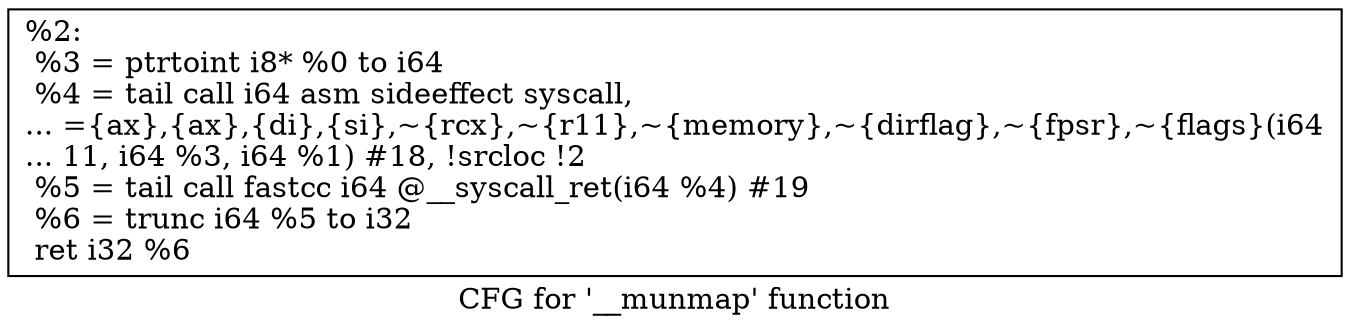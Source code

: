 digraph "CFG for '__munmap' function" {
	label="CFG for '__munmap' function";

	Node0x203ec30 [shape=record,label="{%2:\l  %3 = ptrtoint i8* %0 to i64\l  %4 = tail call i64 asm sideeffect syscall,\l... =\{ax\},\{ax\},\{di\},\{si\},~\{rcx\},~\{r11\},~\{memory\},~\{dirflag\},~\{fpsr\},~\{flags\}(i64\l... 11, i64 %3, i64 %1) #18, !srcloc !2\l  %5 = tail call fastcc i64 @__syscall_ret(i64 %4) #19\l  %6 = trunc i64 %5 to i32\l  ret i32 %6\l}"];
}
